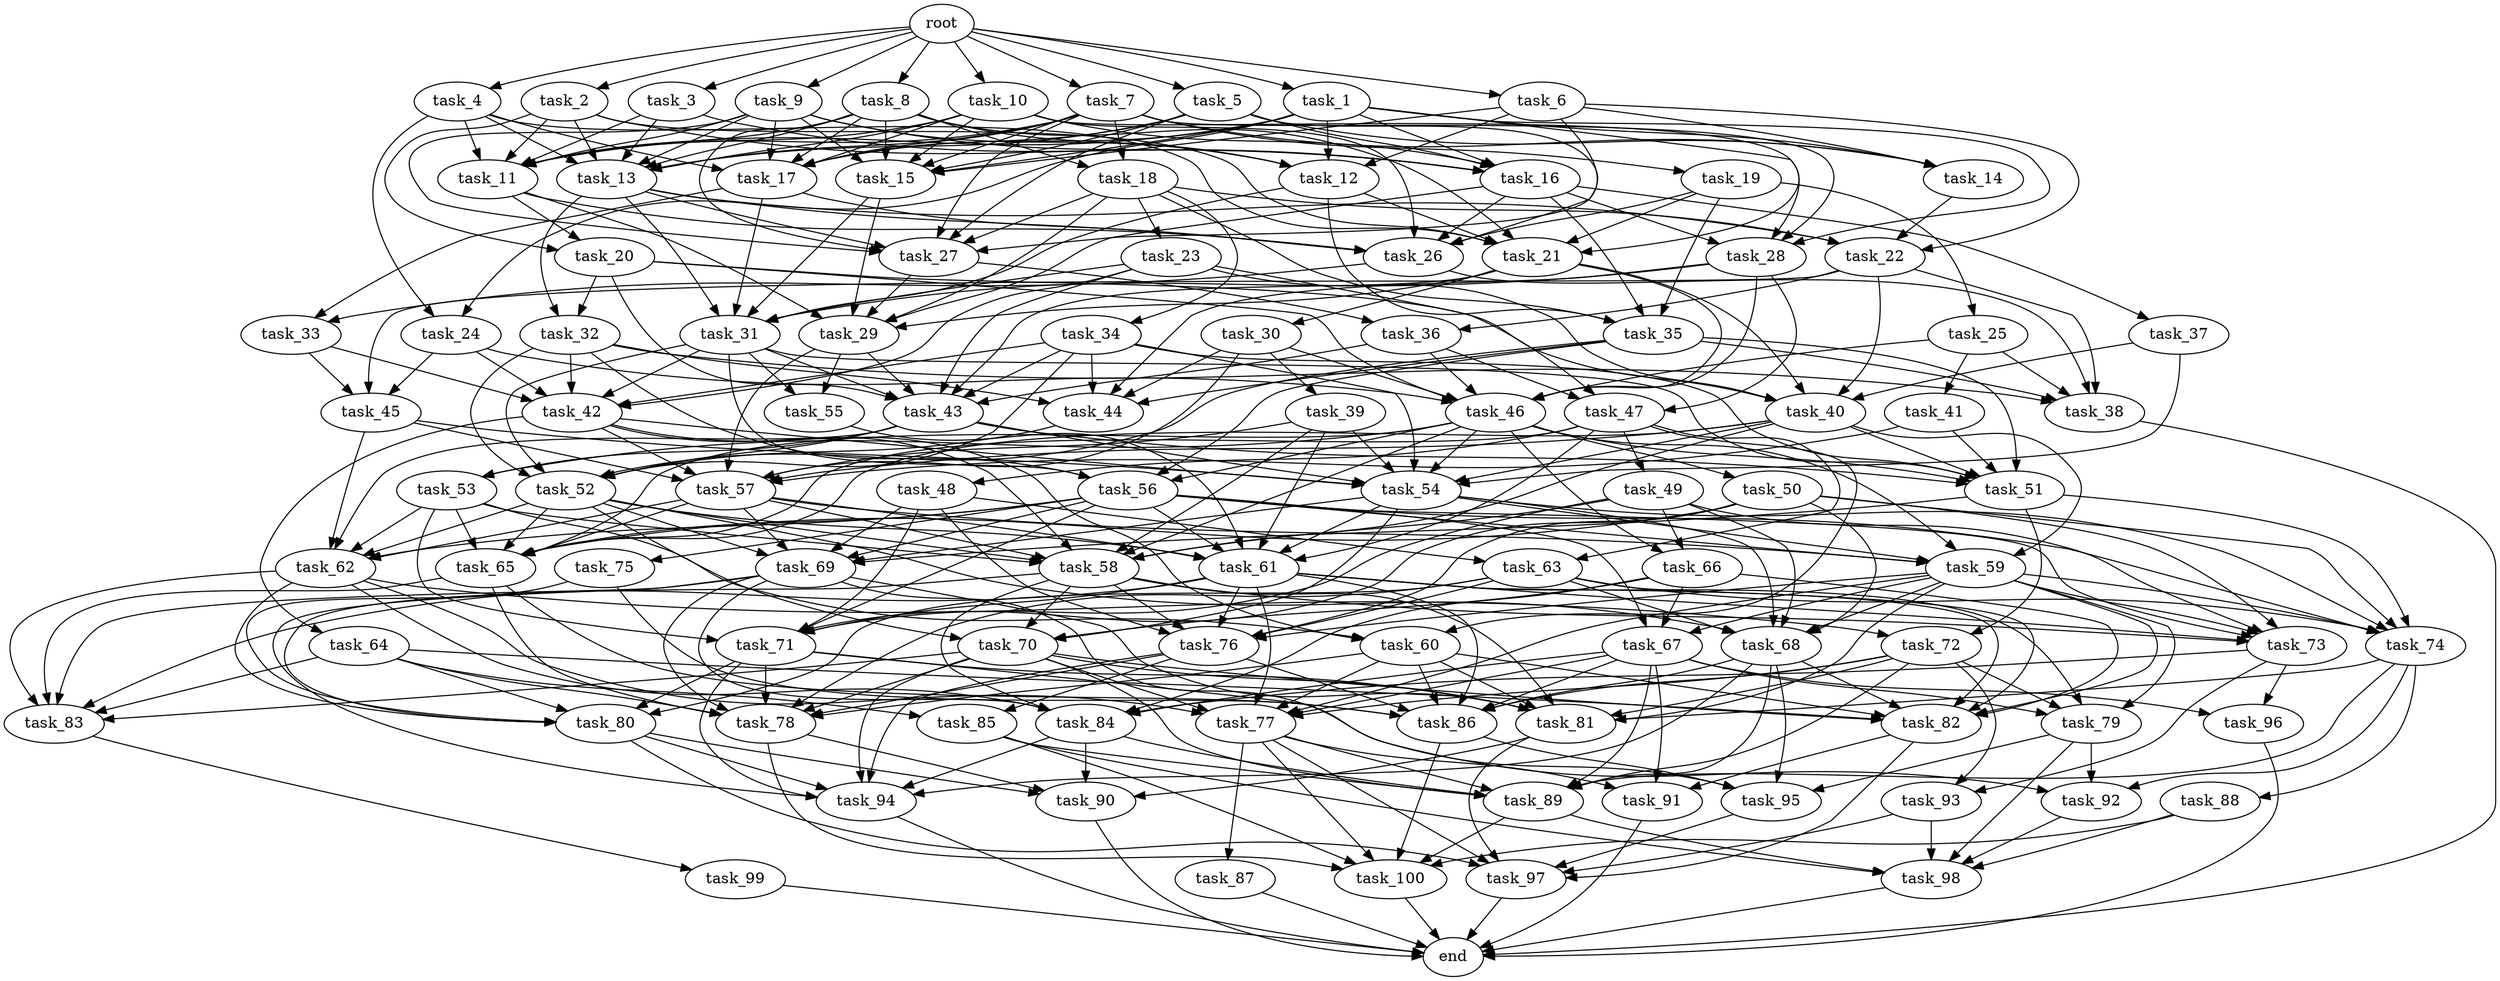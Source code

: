 digraph G {
  task_75 [size="2.837428e+11"];
  task_100 [size="2.017939e+11"];
  task_92 [size="7.624980e+11"];
  task_19 [size="4.455890e+11"];
  task_68 [size="7.114752e+11"];
  task_71 [size="5.123116e+11"];
  task_60 [size="5.078719e+11"];
  task_73 [size="5.332718e+11"];
  task_50 [size="1.783394e+11"];
  task_31 [size="7.099734e+11"];
  task_10 [size="9.122099e+11"];
  task_49 [size="6.247997e+11"];
  task_88 [size="8.888392e+11"];
  task_12 [size="1.366183e+11"];
  task_79 [size="4.611220e+11"];
  task_37 [size="8.125335e+11"];
  task_61 [size="6.250389e+11"];
  task_42 [size="1.317936e+11"];
  task_51 [size="6.444658e+11"];
  root [size="0.000000e+00"];
  task_56 [size="1.012208e+11"];
  task_95 [size="3.278079e+11"];
  task_22 [size="1.418986e+11"];
  task_32 [size="9.132144e+11"];
  task_25 [size="7.383185e+11"];
  task_99 [size="6.321081e+11"];
  task_96 [size="7.632546e+11"];
  task_36 [size="3.948777e+11"];
  task_16 [size="7.233913e+11"];
  task_33 [size="2.230100e+11"];
  task_27 [size="3.926095e+11"];
  task_89 [size="4.211293e+11"];
  end [size="0.000000e+00"];
  task_7 [size="4.429100e+10"];
  task_26 [size="1.736041e+11"];
  task_87 [size="1.980103e+11"];
  task_2 [size="8.264864e+11"];
  task_21 [size="5.646967e+11"];
  task_28 [size="8.154863e+11"];
  task_69 [size="1.637480e+10"];
  task_13 [size="8.089326e+11"];
  task_48 [size="8.170688e+10"];
  task_55 [size="5.685577e+11"];
  task_81 [size="8.056452e+11"];
  task_11 [size="3.431195e+11"];
  task_5 [size="5.800445e+11"];
  task_62 [size="9.667926e+11"];
  task_93 [size="2.401479e+11"];
  task_54 [size="2.551457e+11"];
  task_52 [size="9.917336e+11"];
  task_29 [size="8.852079e+11"];
  task_85 [size="2.482495e+11"];
  task_44 [size="9.907437e+11"];
  task_8 [size="6.088300e+11"];
  task_38 [size="6.208094e+11"];
  task_9 [size="1.061591e+11"];
  task_63 [size="1.915749e+11"];
  task_65 [size="5.547827e+10"];
  task_59 [size="2.016851e+11"];
  task_34 [size="8.295756e+11"];
  task_20 [size="2.382944e+11"];
  task_1 [size="4.893550e+11"];
  task_23 [size="1.322364e+11"];
  task_6 [size="5.805036e+11"];
  task_74 [size="4.774461e+11"];
  task_97 [size="9.168332e+11"];
  task_57 [size="6.619286e+11"];
  task_67 [size="5.014619e+11"];
  task_64 [size="3.316082e+11"];
  task_66 [size="2.894534e+11"];
  task_45 [size="6.218454e+11"];
  task_82 [size="3.505814e+11"];
  task_86 [size="2.254944e+11"];
  task_40 [size="2.006432e+11"];
  task_84 [size="5.903745e+11"];
  task_17 [size="5.006464e+11"];
  task_15 [size="6.274188e+11"];
  task_43 [size="4.653798e+11"];
  task_53 [size="3.565946e+10"];
  task_4 [size="5.616371e+11"];
  task_76 [size="8.571684e+11"];
  task_77 [size="9.970971e+11"];
  task_30 [size="5.750290e+11"];
  task_72 [size="6.801018e+10"];
  task_94 [size="2.238320e+11"];
  task_80 [size="2.098444e+11"];
  task_46 [size="2.336828e+11"];
  task_90 [size="5.865286e+10"];
  task_39 [size="1.039116e+11"];
  task_14 [size="7.752304e+11"];
  task_18 [size="7.432732e+11"];
  task_3 [size="6.977753e+11"];
  task_24 [size="2.644359e+11"];
  task_98 [size="5.561410e+11"];
  task_35 [size="1.807796e+11"];
  task_58 [size="4.349794e+11"];
  task_78 [size="1.783843e+11"];
  task_47 [size="2.320080e+11"];
  task_83 [size="4.543211e+11"];
  task_70 [size="7.241829e+11"];
  task_91 [size="9.505461e+11"];
  task_41 [size="1.082923e+11"];

  task_75 -> task_80 [size="3.497406e+07"];
  task_75 -> task_86 [size="2.818681e+07"];
  task_100 -> end [size="1.000000e-12"];
  task_92 -> task_98 [size="9.269017e+07"];
  task_19 -> task_21 [size="9.411612e+07"];
  task_19 -> task_35 [size="4.519491e+07"];
  task_19 -> task_26 [size="2.480058e+07"];
  task_19 -> task_25 [size="7.383185e+08"];
  task_68 -> task_94 [size="3.197600e+07"];
  task_68 -> task_82 [size="4.382267e+07"];
  task_68 -> task_86 [size="2.818681e+07"];
  task_68 -> task_89 [size="5.264116e+07"];
  task_68 -> task_95 [size="8.195197e+07"];
  task_71 -> task_78 [size="2.229804e+07"];
  task_71 -> task_80 [size="3.497406e+07"];
  task_71 -> task_81 [size="1.007057e+08"];
  task_71 -> task_92 [size="2.541660e+08"];
  task_71 -> task_94 [size="3.197600e+07"];
  task_60 -> task_77 [size="1.424424e+08"];
  task_60 -> task_78 [size="2.229804e+07"];
  task_60 -> task_81 [size="1.007057e+08"];
  task_60 -> task_86 [size="2.818681e+07"];
  task_60 -> task_82 [size="4.382267e+07"];
  task_73 -> task_84 [size="9.839574e+07"];
  task_73 -> task_96 [size="3.816273e+08"];
  task_73 -> task_93 [size="1.200740e+08"];
  task_50 -> task_76 [size="1.428614e+08"];
  task_50 -> task_65 [size="6.934784e+06"];
  task_50 -> task_74 [size="7.957436e+07"];
  task_50 -> task_68 [size="1.185792e+08"];
  task_50 -> task_71 [size="8.538527e+07"];
  task_50 -> task_73 [size="8.887863e+07"];
  task_31 -> task_42 [size="2.196559e+07"];
  task_31 -> task_51 [size="9.206654e+07"];
  task_31 -> task_52 [size="1.652889e+08"];
  task_31 -> task_43 [size="6.648283e+07"];
  task_31 -> task_56 [size="2.530519e+07"];
  task_31 -> task_55 [size="2.842789e+08"];
  task_10 -> task_13 [size="1.011166e+08"];
  task_10 -> task_26 [size="2.480058e+07"];
  task_10 -> task_11 [size="4.288994e+07"];
  task_10 -> task_17 [size="7.152091e+07"];
  task_10 -> task_15 [size="8.963126e+07"];
  task_10 -> task_16 [size="1.205652e+08"];
  task_10 -> task_28 [size="2.038716e+08"];
  task_49 -> task_66 [size="1.447267e+08"];
  task_49 -> task_68 [size="1.185792e+08"];
  task_49 -> task_58 [size="5.437242e+07"];
  task_49 -> task_71 [size="8.538527e+07"];
  task_49 -> task_73 [size="8.887863e+07"];
  task_88 -> task_98 [size="9.269017e+07"];
  task_88 -> task_100 [size="3.363232e+07"];
  task_12 -> task_31 [size="1.183289e+08"];
  task_12 -> task_21 [size="9.411612e+07"];
  task_12 -> task_35 [size="4.519491e+07"];
  task_79 -> task_98 [size="9.269017e+07"];
  task_79 -> task_92 [size="2.541660e+08"];
  task_79 -> task_95 [size="8.195197e+07"];
  task_37 -> task_54 [size="3.189321e+07"];
  task_37 -> task_40 [size="4.012864e+07"];
  task_61 -> task_76 [size="1.428614e+08"];
  task_61 -> task_77 [size="1.424424e+08"];
  task_61 -> task_82 [size="4.382267e+07"];
  task_61 -> task_86 [size="2.818681e+07"];
  task_61 -> task_83 [size="7.572019e+07"];
  task_61 -> task_79 [size="1.152805e+08"];
  task_61 -> task_71 [size="8.538527e+07"];
  task_61 -> task_73 [size="8.887863e+07"];
  task_42 -> task_57 [size="9.456124e+07"];
  task_42 -> task_54 [size="3.189321e+07"];
  task_42 -> task_60 [size="1.692906e+08"];
  task_42 -> task_58 [size="5.437242e+07"];
  task_42 -> task_64 [size="3.316082e+08"];
  task_51 -> task_69 [size="2.729134e+06"];
  task_51 -> task_72 [size="3.400509e+07"];
  task_51 -> task_74 [size="7.957436e+07"];
  root -> task_4 [size="1.000000e-12"];
  root -> task_7 [size="1.000000e-12"];
  root -> task_9 [size="1.000000e-12"];
  root -> task_1 [size="1.000000e-12"];
  root -> task_5 [size="1.000000e-12"];
  root -> task_2 [size="1.000000e-12"];
  root -> task_3 [size="1.000000e-12"];
  root -> task_6 [size="1.000000e-12"];
  root -> task_10 [size="1.000000e-12"];
  root -> task_8 [size="1.000000e-12"];
  task_56 -> task_69 [size="2.729134e+06"];
  task_56 -> task_61 [size="8.929128e+07"];
  task_56 -> task_74 [size="7.957436e+07"];
  task_56 -> task_65 [size="6.934784e+06"];
  task_56 -> task_67 [size="1.671540e+08"];
  task_56 -> task_75 [size="2.837428e+08"];
  task_56 -> task_71 [size="8.538527e+07"];
  task_56 -> task_59 [size="4.033703e+07"];
  task_56 -> task_62 [size="1.611321e+08"];
  task_56 -> task_73 [size="8.887863e+07"];
  task_95 -> task_97 [size="1.528055e+08"];
  task_22 -> task_45 [size="2.072818e+08"];
  task_22 -> task_36 [size="1.974388e+08"];
  task_22 -> task_38 [size="1.241619e+08"];
  task_22 -> task_40 [size="4.012864e+07"];
  task_32 -> task_52 [size="1.652889e+08"];
  task_32 -> task_42 [size="2.196559e+07"];
  task_32 -> task_38 [size="1.241619e+08"];
  task_32 -> task_56 [size="2.530519e+07"];
  task_32 -> task_44 [size="1.981487e+08"];
  task_25 -> task_41 [size="1.082923e+08"];
  task_25 -> task_38 [size="1.241619e+08"];
  task_25 -> task_46 [size="3.338326e+07"];
  task_99 -> end [size="1.000000e-12"];
  task_96 -> end [size="1.000000e-12"];
  task_36 -> task_43 [size="6.648283e+07"];
  task_36 -> task_46 [size="3.338326e+07"];
  task_36 -> task_47 [size="7.733599e+07"];
  task_16 -> task_37 [size="8.125335e+08"];
  task_16 -> task_28 [size="2.038716e+08"];
  task_16 -> task_35 [size="4.519491e+07"];
  task_16 -> task_26 [size="2.480058e+07"];
  task_16 -> task_29 [size="1.475346e+08"];
  task_33 -> task_45 [size="2.072818e+08"];
  task_33 -> task_42 [size="2.196559e+07"];
  task_27 -> task_36 [size="1.974388e+08"];
  task_27 -> task_29 [size="1.475346e+08"];
  task_89 -> task_98 [size="9.269017e+07"];
  task_89 -> task_100 [size="3.363232e+07"];
  task_7 -> task_13 [size="1.011166e+08"];
  task_7 -> task_17 [size="7.152091e+07"];
  task_7 -> task_14 [size="1.938076e+08"];
  task_7 -> task_11 [size="4.288994e+07"];
  task_7 -> task_18 [size="3.716366e+08"];
  task_7 -> task_27 [size="5.608706e+07"];
  task_7 -> task_15 [size="8.963126e+07"];
  task_7 -> task_28 [size="2.038716e+08"];
  task_7 -> task_19 [size="4.455890e+08"];
  task_26 -> task_38 [size="1.241619e+08"];
  task_26 -> task_33 [size="1.115050e+08"];
  task_87 -> end [size="1.000000e-12"];
  task_2 -> task_13 [size="1.011166e+08"];
  task_2 -> task_16 [size="1.205652e+08"];
  task_2 -> task_20 [size="1.191472e+08"];
  task_2 -> task_11 [size="4.288994e+07"];
  task_2 -> task_21 [size="9.411612e+07"];
  task_21 -> task_30 [size="5.750290e+08"];
  task_21 -> task_43 [size="6.648283e+07"];
  task_21 -> task_40 [size="4.012864e+07"];
  task_21 -> task_29 [size="1.475346e+08"];
  task_21 -> task_46 [size="3.338326e+07"];
  task_28 -> task_31 [size="1.183289e+08"];
  task_28 -> task_44 [size="1.981487e+08"];
  task_28 -> task_46 [size="3.338326e+07"];
  task_28 -> task_47 [size="7.733599e+07"];
  task_69 -> task_78 [size="2.229804e+07"];
  task_69 -> task_83 [size="7.572019e+07"];
  task_69 -> task_84 [size="9.839574e+07"];
  task_69 -> task_94 [size="3.197600e+07"];
  task_69 -> task_81 [size="1.007057e+08"];
  task_69 -> task_95 [size="8.195197e+07"];
  task_13 -> task_31 [size="1.183289e+08"];
  task_13 -> task_22 [size="3.547464e+07"];
  task_13 -> task_26 [size="2.480058e+07"];
  task_13 -> task_32 [size="4.566072e+08"];
  task_13 -> task_27 [size="5.608706e+07"];
  task_48 -> task_69 [size="2.729134e+06"];
  task_48 -> task_76 [size="1.428614e+08"];
  task_48 -> task_71 [size="8.538527e+07"];
  task_48 -> task_63 [size="9.578745e+07"];
  task_55 -> task_61 [size="8.929128e+07"];
  task_81 -> task_90 [size="1.466322e+07"];
  task_81 -> task_97 [size="1.528055e+08"];
  task_11 -> task_20 [size="1.191472e+08"];
  task_11 -> task_26 [size="2.480058e+07"];
  task_11 -> task_29 [size="1.475346e+08"];
  task_5 -> task_13 [size="1.011166e+08"];
  task_5 -> task_26 [size="2.480058e+07"];
  task_5 -> task_27 [size="5.608706e+07"];
  task_5 -> task_17 [size="7.152091e+07"];
  task_5 -> task_15 [size="8.963126e+07"];
  task_5 -> task_16 [size="1.205652e+08"];
  task_5 -> task_14 [size="1.938076e+08"];
  task_62 -> task_72 [size="3.400509e+07"];
  task_62 -> task_77 [size="1.424424e+08"];
  task_62 -> task_80 [size="3.497406e+07"];
  task_62 -> task_83 [size="7.572019e+07"];
  task_62 -> task_84 [size="9.839574e+07"];
  task_93 -> task_98 [size="9.269017e+07"];
  task_93 -> task_97 [size="1.528055e+08"];
  task_54 -> task_69 [size="2.729134e+06"];
  task_54 -> task_61 [size="8.929128e+07"];
  task_54 -> task_74 [size="7.957436e+07"];
  task_54 -> task_68 [size="1.185792e+08"];
  task_54 -> task_70 [size="1.810457e+08"];
  task_54 -> task_59 [size="4.033703e+07"];
  task_52 -> task_69 [size="2.729134e+06"];
  task_52 -> task_61 [size="8.929128e+07"];
  task_52 -> task_58 [size="5.437242e+07"];
  task_52 -> task_65 [size="6.934784e+06"];
  task_52 -> task_62 [size="1.611321e+08"];
  task_52 -> task_68 [size="1.185792e+08"];
  task_52 -> task_70 [size="1.810457e+08"];
  task_29 -> task_43 [size="6.648283e+07"];
  task_29 -> task_57 [size="9.456124e+07"];
  task_29 -> task_55 [size="2.842789e+08"];
  task_85 -> task_98 [size="9.269017e+07"];
  task_85 -> task_89 [size="5.264116e+07"];
  task_85 -> task_100 [size="3.363232e+07"];
  task_44 -> task_52 [size="1.652889e+08"];
  task_8 -> task_13 [size="1.011166e+08"];
  task_8 -> task_17 [size="7.152091e+07"];
  task_8 -> task_11 [size="4.288994e+07"];
  task_8 -> task_27 [size="5.608706e+07"];
  task_8 -> task_18 [size="3.716366e+08"];
  task_8 -> task_21 [size="9.411612e+07"];
  task_8 -> task_15 [size="8.963126e+07"];
  task_8 -> task_12 [size="3.415457e+07"];
  task_38 -> end [size="1.000000e-12"];
  task_9 -> task_13 [size="1.011166e+08"];
  task_9 -> task_16 [size="1.205652e+08"];
  task_9 -> task_11 [size="4.288994e+07"];
  task_9 -> task_27 [size="5.608706e+07"];
  task_9 -> task_17 [size="7.152091e+07"];
  task_9 -> task_15 [size="8.963126e+07"];
  task_9 -> task_12 [size="3.415457e+07"];
  task_63 -> task_76 [size="1.428614e+08"];
  task_63 -> task_78 [size="2.229804e+07"];
  task_63 -> task_82 [size="4.382267e+07"];
  task_63 -> task_74 [size="7.957436e+07"];
  task_63 -> task_68 [size="1.185792e+08"];
  task_63 -> task_80 [size="3.497406e+07"];
  task_65 -> task_78 [size="2.229804e+07"];
  task_65 -> task_86 [size="2.818681e+07"];
  task_65 -> task_83 [size="7.572019e+07"];
  task_59 -> task_76 [size="1.428614e+08"];
  task_59 -> task_77 [size="1.424424e+08"];
  task_59 -> task_82 [size="4.382267e+07"];
  task_59 -> task_79 [size="1.152805e+08"];
  task_59 -> task_74 [size="7.957436e+07"];
  task_59 -> task_68 [size="1.185792e+08"];
  task_59 -> task_81 [size="1.007057e+08"];
  task_59 -> task_67 [size="1.671540e+08"];
  task_59 -> task_73 [size="8.887863e+07"];
  task_34 -> task_42 [size="2.196559e+07"];
  task_34 -> task_51 [size="9.206654e+07"];
  task_34 -> task_52 [size="1.652889e+08"];
  task_34 -> task_54 [size="3.189321e+07"];
  task_34 -> task_44 [size="1.981487e+08"];
  task_34 -> task_43 [size="6.648283e+07"];
  task_20 -> task_43 [size="6.648283e+07"];
  task_20 -> task_40 [size="4.012864e+07"];
  task_20 -> task_32 [size="4.566072e+08"];
  task_20 -> task_46 [size="3.338326e+07"];
  task_1 -> task_16 [size="1.205652e+08"];
  task_1 -> task_14 [size="1.938076e+08"];
  task_1 -> task_11 [size="4.288994e+07"];
  task_1 -> task_17 [size="7.152091e+07"];
  task_1 -> task_21 [size="9.411612e+07"];
  task_1 -> task_15 [size="8.963126e+07"];
  task_1 -> task_12 [size="3.415457e+07"];
  task_1 -> task_28 [size="2.038716e+08"];
  task_1 -> task_24 [size="1.322180e+08"];
  task_23 -> task_31 [size="1.183289e+08"];
  task_23 -> task_42 [size="2.196559e+07"];
  task_23 -> task_43 [size="6.648283e+07"];
  task_23 -> task_40 [size="4.012864e+07"];
  task_23 -> task_47 [size="7.733599e+07"];
  task_6 -> task_22 [size="3.547464e+07"];
  task_6 -> task_15 [size="8.963126e+07"];
  task_6 -> task_12 [size="3.415457e+07"];
  task_6 -> task_14 [size="1.938076e+08"];
  task_6 -> task_27 [size="5.608706e+07"];
  task_74 -> task_88 [size="8.888392e+08"];
  task_74 -> task_81 [size="1.007057e+08"];
  task_74 -> task_92 [size="2.541660e+08"];
  task_74 -> task_89 [size="5.264116e+07"];
  task_97 -> end [size="1.000000e-12"];
  task_57 -> task_69 [size="2.729134e+06"];
  task_57 -> task_61 [size="8.929128e+07"];
  task_57 -> task_58 [size="5.437242e+07"];
  task_57 -> task_65 [size="6.934784e+06"];
  task_57 -> task_62 [size="1.611321e+08"];
  task_57 -> task_59 [size="4.033703e+07"];
  task_67 -> task_77 [size="1.424424e+08"];
  task_67 -> task_86 [size="2.818681e+07"];
  task_67 -> task_79 [size="1.152805e+08"];
  task_67 -> task_84 [size="9.839574e+07"];
  task_67 -> task_91 [size="3.168487e+08"];
  task_67 -> task_89 [size="5.264116e+07"];
  task_67 -> task_96 [size="3.816273e+08"];
  task_64 -> task_78 [size="2.229804e+07"];
  task_64 -> task_80 [size="3.497406e+07"];
  task_64 -> task_82 [size="4.382267e+07"];
  task_64 -> task_83 [size="7.572019e+07"];
  task_64 -> task_85 [size="1.241247e+08"];
  task_66 -> task_70 [size="1.810457e+08"];
  task_66 -> task_82 [size="4.382267e+07"];
  task_66 -> task_67 [size="1.671540e+08"];
  task_66 -> task_84 [size="9.839574e+07"];
  task_45 -> task_54 [size="3.189321e+07"];
  task_45 -> task_57 [size="9.456124e+07"];
  task_45 -> task_62 [size="1.611321e+08"];
  task_82 -> task_91 [size="3.168487e+08"];
  task_82 -> task_97 [size="1.528055e+08"];
  task_86 -> task_95 [size="8.195197e+07"];
  task_86 -> task_100 [size="3.363232e+07"];
  task_40 -> task_58 [size="5.437242e+07"];
  task_40 -> task_57 [size="9.456124e+07"];
  task_40 -> task_51 [size="9.206654e+07"];
  task_40 -> task_65 [size="6.934784e+06"];
  task_40 -> task_54 [size="3.189321e+07"];
  task_40 -> task_59 [size="4.033703e+07"];
  task_84 -> task_94 [size="3.197600e+07"];
  task_84 -> task_89 [size="5.264116e+07"];
  task_84 -> task_90 [size="1.466322e+07"];
  task_17 -> task_31 [size="1.183289e+08"];
  task_17 -> task_26 [size="2.480058e+07"];
  task_17 -> task_33 [size="1.115050e+08"];
  task_15 -> task_31 [size="1.183289e+08"];
  task_15 -> task_29 [size="1.475346e+08"];
  task_43 -> task_54 [size="3.189321e+07"];
  task_43 -> task_52 [size="1.652889e+08"];
  task_43 -> task_53 [size="1.782973e+07"];
  task_43 -> task_51 [size="9.206654e+07"];
  task_43 -> task_62 [size="1.611321e+08"];
  task_53 -> task_58 [size="5.437242e+07"];
  task_53 -> task_71 [size="8.538527e+07"];
  task_53 -> task_60 [size="1.692906e+08"];
  task_53 -> task_65 [size="6.934784e+06"];
  task_53 -> task_62 [size="1.611321e+08"];
  task_4 -> task_13 [size="1.011166e+08"];
  task_4 -> task_17 [size="7.152091e+07"];
  task_4 -> task_11 [size="4.288994e+07"];
  task_4 -> task_21 [size="9.411612e+07"];
  task_4 -> task_24 [size="1.322180e+08"];
  task_76 -> task_78 [size="2.229804e+07"];
  task_76 -> task_94 [size="3.197600e+07"];
  task_76 -> task_86 [size="2.818681e+07"];
  task_76 -> task_85 [size="1.241247e+08"];
  task_77 -> task_91 [size="3.168487e+08"];
  task_77 -> task_97 [size="1.528055e+08"];
  task_77 -> task_89 [size="5.264116e+07"];
  task_77 -> task_87 [size="1.980103e+08"];
  task_77 -> task_100 [size="3.363232e+07"];
  task_30 -> task_39 [size="1.039116e+08"];
  task_30 -> task_57 [size="9.456124e+07"];
  task_30 -> task_46 [size="3.338326e+07"];
  task_30 -> task_44 [size="1.981487e+08"];
  task_72 -> task_77 [size="1.424424e+08"];
  task_72 -> task_86 [size="2.818681e+07"];
  task_72 -> task_79 [size="1.152805e+08"];
  task_72 -> task_93 [size="1.200740e+08"];
  task_72 -> task_81 [size="1.007057e+08"];
  task_72 -> task_89 [size="5.264116e+07"];
  task_94 -> end [size="1.000000e-12"];
  task_80 -> task_94 [size="3.197600e+07"];
  task_80 -> task_90 [size="1.466322e+07"];
  task_80 -> task_97 [size="1.528055e+08"];
  task_46 -> task_50 [size="1.783394e+08"];
  task_46 -> task_66 [size="1.447267e+08"];
  task_46 -> task_58 [size="5.437242e+07"];
  task_46 -> task_51 [size="9.206654e+07"];
  task_46 -> task_65 [size="6.934784e+06"];
  task_46 -> task_54 [size="3.189321e+07"];
  task_46 -> task_53 [size="1.782973e+07"];
  task_46 -> task_56 [size="2.530519e+07"];
  task_46 -> task_59 [size="4.033703e+07"];
  task_90 -> end [size="1.000000e-12"];
  task_39 -> task_61 [size="8.929128e+07"];
  task_39 -> task_54 [size="3.189321e+07"];
  task_39 -> task_57 [size="9.456124e+07"];
  task_39 -> task_58 [size="5.437242e+07"];
  task_14 -> task_22 [size="3.547464e+07"];
  task_18 -> task_34 [size="8.295756e+08"];
  task_18 -> task_23 [size="1.322364e+08"];
  task_18 -> task_22 [size="3.547464e+07"];
  task_18 -> task_27 [size="5.608706e+07"];
  task_18 -> task_35 [size="4.519491e+07"];
  task_18 -> task_29 [size="1.475346e+08"];
  task_3 -> task_13 [size="1.011166e+08"];
  task_3 -> task_16 [size="1.205652e+08"];
  task_3 -> task_11 [size="4.288994e+07"];
  task_24 -> task_45 [size="2.072818e+08"];
  task_24 -> task_42 [size="2.196559e+07"];
  task_24 -> task_46 [size="3.338326e+07"];
  task_98 -> end [size="1.000000e-12"];
  task_35 -> task_52 [size="1.652889e+08"];
  task_35 -> task_38 [size="1.241619e+08"];
  task_35 -> task_44 [size="1.981487e+08"];
  task_35 -> task_56 [size="2.530519e+07"];
  task_35 -> task_51 [size="9.206654e+07"];
  task_58 -> task_76 [size="1.428614e+08"];
  task_58 -> task_70 [size="1.810457e+08"];
  task_58 -> task_84 [size="9.839574e+07"];
  task_58 -> task_80 [size="3.497406e+07"];
  task_58 -> task_81 [size="1.007057e+08"];
  task_58 -> task_73 [size="8.887863e+07"];
  task_78 -> task_90 [size="1.466322e+07"];
  task_78 -> task_100 [size="3.363232e+07"];
  task_47 -> task_61 [size="8.929128e+07"];
  task_47 -> task_63 [size="9.578745e+07"];
  task_47 -> task_65 [size="6.934784e+06"];
  task_47 -> task_48 [size="8.170688e+07"];
  task_47 -> task_49 [size="6.247997e+08"];
  task_47 -> task_60 [size="1.692906e+08"];
  task_83 -> task_99 [size="6.321081e+08"];
  task_70 -> task_77 [size="1.424424e+08"];
  task_70 -> task_78 [size="2.229804e+07"];
  task_70 -> task_82 [size="4.382267e+07"];
  task_70 -> task_83 [size="7.572019e+07"];
  task_70 -> task_94 [size="3.197600e+07"];
  task_70 -> task_81 [size="1.007057e+08"];
  task_70 -> task_89 [size="5.264116e+07"];
  task_91 -> end [size="1.000000e-12"];
  task_41 -> task_57 [size="9.456124e+07"];
  task_41 -> task_51 [size="9.206654e+07"];
}

